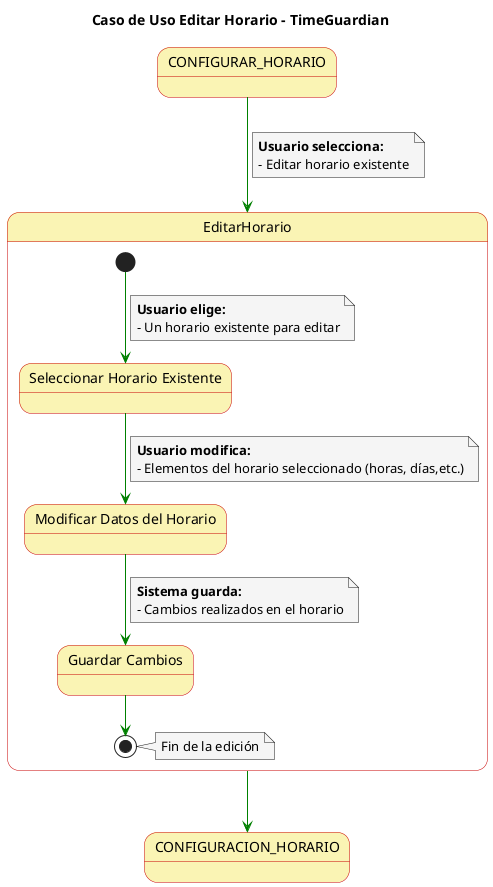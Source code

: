 @startuml
skinparam state {
  BackgroundColor #faf4b4
  BorderColor #c90000
}

skinparam note {
  BackgroundColor #f5f5f5
}

skinparam linetype polyline

title Caso de Uso Editar Horario - TimeGuardian

CONFIGURAR_HORARIO-[#green]-> EditarHorario
note on link
  **Usuario selecciona:**
  - Editar horario existente
end note

state EditarHorario {
  state "Seleccionar Horario Existente" as Seleccionar
  state "Modificar Datos del Horario" as Modificar
  state "Guardar Cambios" as Guardar
  
  [*] -[#green]-> Seleccionar
  note on link
    **Usuario elige:**
    - Un horario existente para editar
  end note
  Seleccionar -[#green]-> Modificar
  note on link
    **Usuario modifica:**
    - Elementos del horario seleccionado (horas, días,etc.)
  end note
  Modificar -[#green]-> Guardar
  note on link
    **Sistema guarda:**
    - Cambios realizados en el horario
  end note
  Guardar -[#green]-> [*]
  note right: Fin de la edición
}

EditarHorario -[#green]-> CONFIGURACION_HORARIO
@enduml